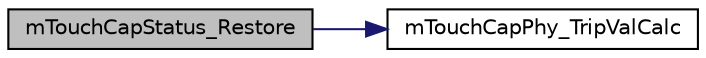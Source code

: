 digraph "mTouchCapStatus_Restore"
{
  edge [fontname="Helvetica",fontsize="10",labelfontname="Helvetica",labelfontsize="10"];
  node [fontname="Helvetica",fontsize="10",shape=record];
  rankdir="LR";
  Node1 [label="mTouchCapStatus_Restore",height=0.2,width=0.4,color="black", fillcolor="grey75", style="filled", fontcolor="black"];
  Node1 -> Node2 [color="midnightblue",fontsize="10",style="solid",fontname="Helvetica"];
  Node2 [label="mTouchCapPhy_TripValCalc",height=0.2,width=0.4,color="black", fillcolor="white", style="filled",URL="$m_touch_cap_phy_8h.html#a99a5d9d71343fa5b0987ee6ea2406fc2"];
}
